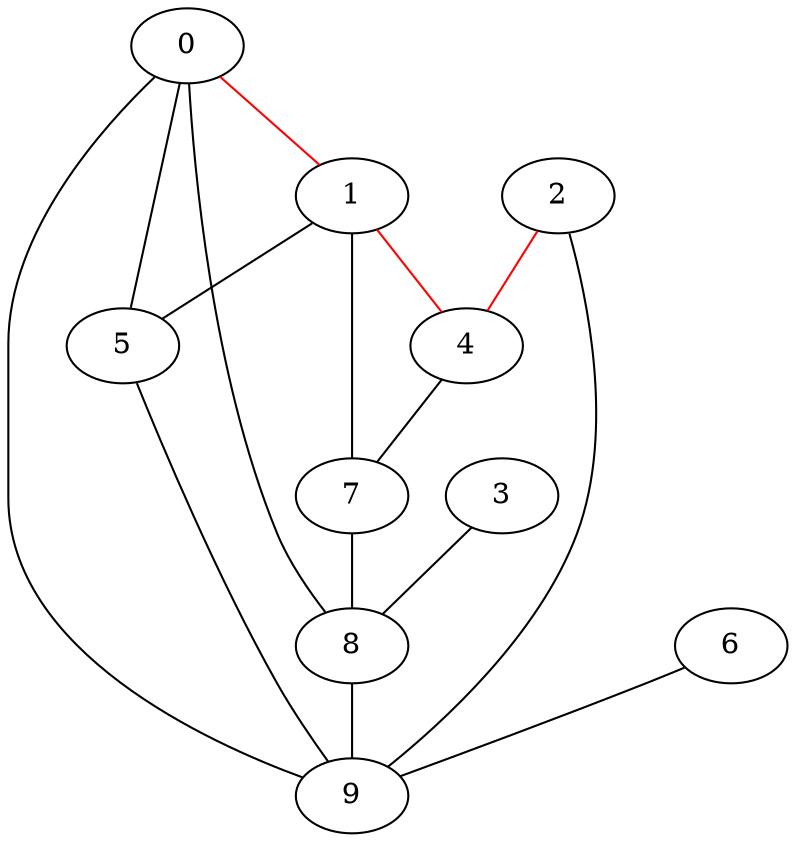 graph one{
	0 -- 1 [color=red] ;
	0 -- 5 ;
	0 -- 8 ;
	0 -- 9 ;
	1 -- 4 [color=red];
	1 -- 5 ;
	1 -- 7 ;
	2 -- 4 [color=red];
	2 -- 9 ;
	3 -- 8 ;
	4 -- 7 ;
	5 -- 9 ;
	6 -- 9 ;
	7 -- 8 ;
	8 -- 9 ;
	9
}
